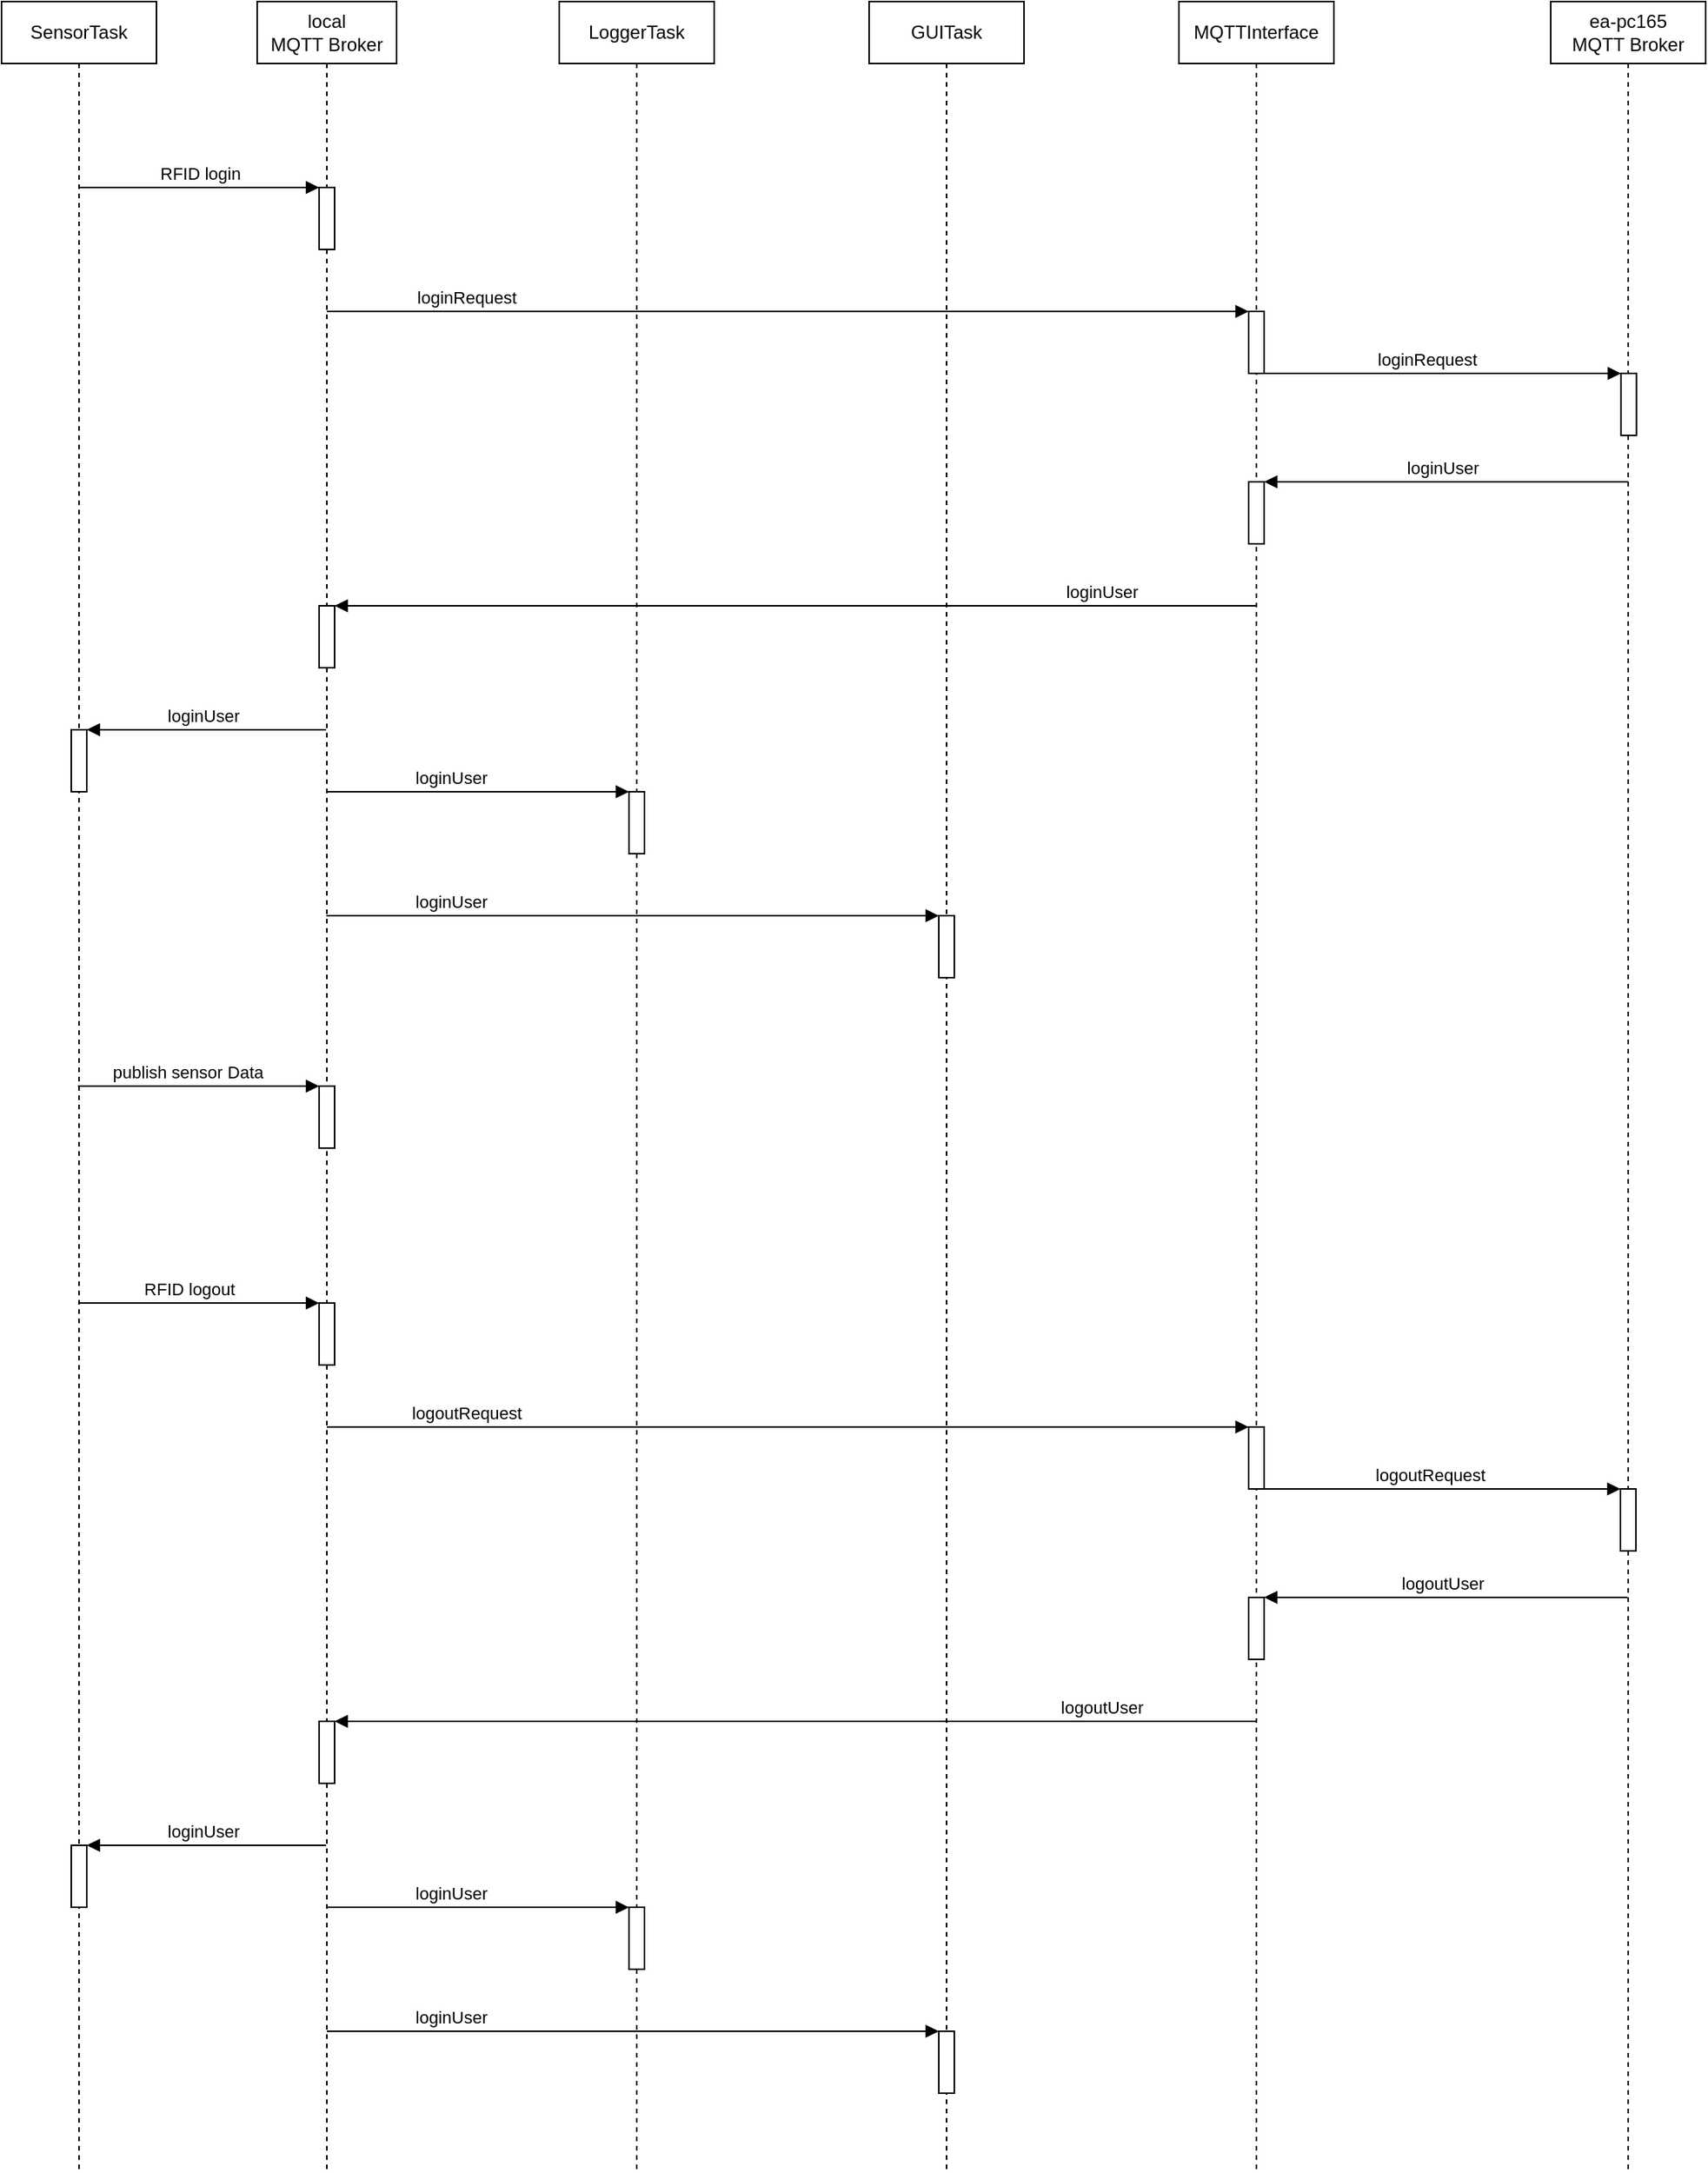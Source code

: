 <mxfile version="13.3.9" type="device"><diagram id="ISxnMp-Fy8uTFTVjUM56" name="Page-1"><mxGraphModel dx="2679" dy="1210" grid="1" gridSize="10" guides="1" tooltips="1" connect="1" arrows="1" fold="1" page="1" pageScale="1" pageWidth="827" pageHeight="1169" math="0" shadow="0"><root><mxCell id="0"/><mxCell id="1" parent="0"/><mxCell id="YKWhM8yWOBJhmGUp08ay-1" value="SensorTask" style="shape=umlLifeline;perimeter=lifelinePerimeter;whiteSpace=wrap;html=1;container=1;collapsible=0;recursiveResize=0;outlineConnect=0;" parent="1" vertex="1"><mxGeometry x="30" y="80" width="100" height="1400" as="geometry"/></mxCell><mxCell id="bDnNi78fbnbWB-HkFFon-29" value="" style="html=1;points=[];perimeter=orthogonalPerimeter;" parent="YKWhM8yWOBJhmGUp08ay-1" vertex="1"><mxGeometry x="45" y="470" width="10" height="40" as="geometry"/></mxCell><mxCell id="L9fpddsCsszkx4FHZnZl-3" value="" style="html=1;points=[];perimeter=orthogonalPerimeter;" vertex="1" parent="YKWhM8yWOBJhmGUp08ay-1"><mxGeometry x="45" y="1190" width="10" height="40" as="geometry"/></mxCell><mxCell id="YKWhM8yWOBJhmGUp08ay-2" value="LoggerTask" style="shape=umlLifeline;perimeter=lifelinePerimeter;whiteSpace=wrap;html=1;container=1;collapsible=0;recursiveResize=0;outlineConnect=0;" parent="1" vertex="1"><mxGeometry x="390" y="80" width="100" height="1400" as="geometry"/></mxCell><mxCell id="bDnNi78fbnbWB-HkFFon-38" value="" style="html=1;points=[];perimeter=orthogonalPerimeter;" parent="YKWhM8yWOBJhmGUp08ay-2" vertex="1"><mxGeometry x="45" y="510" width="10" height="40" as="geometry"/></mxCell><mxCell id="L9fpddsCsszkx4FHZnZl-4" value="" style="html=1;points=[];perimeter=orthogonalPerimeter;" vertex="1" parent="YKWhM8yWOBJhmGUp08ay-2"><mxGeometry x="45" y="1230" width="10" height="40" as="geometry"/></mxCell><mxCell id="YKWhM8yWOBJhmGUp08ay-4" value="MQTTInterface" style="shape=umlLifeline;perimeter=lifelinePerimeter;whiteSpace=wrap;html=1;container=1;collapsible=0;recursiveResize=0;outlineConnect=0;" parent="1" vertex="1"><mxGeometry x="790" y="80" width="100" height="1400" as="geometry"/></mxCell><mxCell id="bDnNi78fbnbWB-HkFFon-24" value="" style="html=1;points=[];perimeter=orthogonalPerimeter;" parent="YKWhM8yWOBJhmGUp08ay-4" vertex="1"><mxGeometry x="45" y="310" width="10" height="40" as="geometry"/></mxCell><mxCell id="bDnNi78fbnbWB-HkFFon-47" value="" style="html=1;points=[];perimeter=orthogonalPerimeter;" parent="YKWhM8yWOBJhmGUp08ay-4" vertex="1"><mxGeometry x="45" y="200" width="10" height="40" as="geometry"/></mxCell><mxCell id="L9fpddsCsszkx4FHZnZl-5" value="" style="html=1;points=[];perimeter=orthogonalPerimeter;" vertex="1" parent="YKWhM8yWOBJhmGUp08ay-4"><mxGeometry x="45" y="1030" width="10" height="40" as="geometry"/></mxCell><mxCell id="L9fpddsCsszkx4FHZnZl-6" value="" style="html=1;points=[];perimeter=orthogonalPerimeter;" vertex="1" parent="YKWhM8yWOBJhmGUp08ay-4"><mxGeometry x="45" y="920" width="10" height="40" as="geometry"/></mxCell><mxCell id="YKWhM8yWOBJhmGUp08ay-5" value="GUITask" style="shape=umlLifeline;perimeter=lifelinePerimeter;whiteSpace=wrap;html=1;container=1;collapsible=0;recursiveResize=0;outlineConnect=0;" parent="1" vertex="1"><mxGeometry x="590" y="80" width="100" height="1400" as="geometry"/></mxCell><mxCell id="bDnNi78fbnbWB-HkFFon-41" value="" style="html=1;points=[];perimeter=orthogonalPerimeter;" parent="YKWhM8yWOBJhmGUp08ay-5" vertex="1"><mxGeometry x="45.0" y="590" width="10" height="40" as="geometry"/></mxCell><mxCell id="L9fpddsCsszkx4FHZnZl-7" value="" style="html=1;points=[];perimeter=orthogonalPerimeter;" vertex="1" parent="YKWhM8yWOBJhmGUp08ay-5"><mxGeometry x="45" y="1310" width="10" height="40" as="geometry"/></mxCell><mxCell id="YKWhM8yWOBJhmGUp08ay-29" value="ea-pc165 &lt;br&gt;MQTT Broker" style="shape=umlLifeline;perimeter=lifelinePerimeter;whiteSpace=wrap;html=1;container=1;collapsible=0;recursiveResize=0;outlineConnect=0;" parent="1" vertex="1"><mxGeometry x="1030" y="80" width="100" height="1400" as="geometry"/></mxCell><mxCell id="L9fpddsCsszkx4FHZnZl-1" value="" style="html=1;points=[];perimeter=orthogonalPerimeter;" vertex="1" parent="YKWhM8yWOBJhmGUp08ay-29"><mxGeometry x="45.33" y="240" width="10" height="40" as="geometry"/></mxCell><mxCell id="L9fpddsCsszkx4FHZnZl-8" value="" style="html=1;points=[];perimeter=orthogonalPerimeter;" vertex="1" parent="YKWhM8yWOBJhmGUp08ay-29"><mxGeometry x="45.0" y="960" width="10" height="40" as="geometry"/></mxCell><mxCell id="bDnNi78fbnbWB-HkFFon-1" value="local &lt;br&gt;MQTT Broker" style="shape=umlLifeline;perimeter=lifelinePerimeter;whiteSpace=wrap;html=1;container=1;collapsible=0;recursiveResize=0;outlineConnect=0;" parent="1" vertex="1"><mxGeometry x="195" y="80" width="90" height="1400" as="geometry"/></mxCell><mxCell id="bDnNi78fbnbWB-HkFFon-27" value="" style="html=1;points=[];perimeter=orthogonalPerimeter;" parent="bDnNi78fbnbWB-HkFFon-1" vertex="1"><mxGeometry x="40" y="390" width="10" height="40" as="geometry"/></mxCell><mxCell id="L9fpddsCsszkx4FHZnZl-9" value="" style="html=1;points=[];perimeter=orthogonalPerimeter;" vertex="1" parent="bDnNi78fbnbWB-HkFFon-1"><mxGeometry x="40" y="1110" width="10" height="40" as="geometry"/></mxCell><mxCell id="L9fpddsCsszkx4FHZnZl-15" value="" style="html=1;points=[];perimeter=orthogonalPerimeter;" vertex="1" parent="bDnNi78fbnbWB-HkFFon-1"><mxGeometry x="40" y="840" width="10" height="40" as="geometry"/></mxCell><mxCell id="L9fpddsCsszkx4FHZnZl-18" value="logoutRequest" style="html=1;verticalAlign=bottom;endArrow=block;entryX=0;entryY=0;" edge="1" parent="bDnNi78fbnbWB-HkFFon-1" target="L9fpddsCsszkx4FHZnZl-8"><mxGeometry x="-0.064" relative="1" as="geometry"><mxPoint x="649.071" y="960" as="sourcePoint"/><mxPoint as="offset"/></mxGeometry></mxCell><mxCell id="L9fpddsCsszkx4FHZnZl-19" value="" style="html=1;points=[];perimeter=orthogonalPerimeter;" vertex="1" parent="bDnNi78fbnbWB-HkFFon-1"><mxGeometry x="40" y="700" width="10" height="40" as="geometry"/></mxCell><mxCell id="L9fpddsCsszkx4FHZnZl-20" value="publish sensor Data" style="html=1;verticalAlign=bottom;endArrow=block;entryX=0;entryY=0;" edge="1" parent="bDnNi78fbnbWB-HkFFon-1" target="L9fpddsCsszkx4FHZnZl-19"><mxGeometry x="-0.092" relative="1" as="geometry"><mxPoint x="-115.676" y="700" as="sourcePoint"/><mxPoint as="offset"/></mxGeometry></mxCell><mxCell id="bDnNi78fbnbWB-HkFFon-25" value="loginUser" style="html=1;verticalAlign=bottom;endArrow=block;entryX=1;entryY=0;" parent="1" target="bDnNi78fbnbWB-HkFFon-24" edge="1"><mxGeometry x="0.021" relative="1" as="geometry"><mxPoint x="1080" y="390" as="sourcePoint"/><mxPoint as="offset"/></mxGeometry></mxCell><mxCell id="bDnNi78fbnbWB-HkFFon-28" value="loginUser" style="html=1;verticalAlign=bottom;endArrow=block;entryX=1;entryY=0;" parent="1" target="bDnNi78fbnbWB-HkFFon-27" edge="1"><mxGeometry x="-0.665" relative="1" as="geometry"><mxPoint x="839.5" y="470.0" as="sourcePoint"/><mxPoint as="offset"/></mxGeometry></mxCell><mxCell id="bDnNi78fbnbWB-HkFFon-30" value="loginUser" style="html=1;verticalAlign=bottom;endArrow=block;entryX=1;entryY=0;" parent="1" target="bDnNi78fbnbWB-HkFFon-29" edge="1"><mxGeometry x="0.029" relative="1" as="geometry"><mxPoint x="239.5" y="550" as="sourcePoint"/><mxPoint as="offset"/></mxGeometry></mxCell><mxCell id="bDnNi78fbnbWB-HkFFon-39" value="loginUser" style="html=1;verticalAlign=bottom;endArrow=block;entryX=0;entryY=0;" parent="1" target="bDnNi78fbnbWB-HkFFon-38" edge="1"><mxGeometry x="-0.179" relative="1" as="geometry"><mxPoint x="239.667" y="590" as="sourcePoint"/><mxPoint as="offset"/></mxGeometry></mxCell><mxCell id="bDnNi78fbnbWB-HkFFon-42" value="loginUser" style="html=1;verticalAlign=bottom;endArrow=block;entryX=0;entryY=0;" parent="1" target="bDnNi78fbnbWB-HkFFon-41" edge="1"><mxGeometry x="-0.595" relative="1" as="geometry"><mxPoint x="239.667" y="670" as="sourcePoint"/><mxPoint as="offset"/></mxGeometry></mxCell><mxCell id="bDnNi78fbnbWB-HkFFon-43" value="" style="html=1;points=[];perimeter=orthogonalPerimeter;" parent="1" vertex="1"><mxGeometry x="235" y="200" width="10" height="40" as="geometry"/></mxCell><mxCell id="bDnNi78fbnbWB-HkFFon-44" value="RFID login" style="html=1;verticalAlign=bottom;endArrow=block;entryX=0;entryY=0;" parent="1" target="bDnNi78fbnbWB-HkFFon-43" edge="1"><mxGeometry relative="1" as="geometry"><mxPoint x="80" y="200" as="sourcePoint"/></mxGeometry></mxCell><mxCell id="bDnNi78fbnbWB-HkFFon-48" value="loginRequest" style="html=1;verticalAlign=bottom;endArrow=block;entryX=0;entryY=0;" parent="1" source="bDnNi78fbnbWB-HkFFon-1" target="bDnNi78fbnbWB-HkFFon-47" edge="1"><mxGeometry x="-0.697" relative="1" as="geometry"><mxPoint x="365" y="280" as="sourcePoint"/><mxPoint as="offset"/></mxGeometry></mxCell><mxCell id="L9fpddsCsszkx4FHZnZl-2" value="loginRequest" style="html=1;verticalAlign=bottom;endArrow=block;entryX=0;entryY=0;" edge="1" parent="1" target="L9fpddsCsszkx4FHZnZl-1" source="YKWhM8yWOBJhmGUp08ay-4"><mxGeometry x="-0.064" relative="1" as="geometry"><mxPoint x="479.997" y="320.0" as="sourcePoint"/><mxPoint as="offset"/></mxGeometry></mxCell><mxCell id="L9fpddsCsszkx4FHZnZl-16" value="RFID logout" style="html=1;verticalAlign=bottom;endArrow=block;entryX=0;entryY=0;" edge="1" parent="1" target="L9fpddsCsszkx4FHZnZl-15" source="YKWhM8yWOBJhmGUp08ay-1"><mxGeometry x="-0.097" relative="1" as="geometry"><mxPoint x="85" y="920" as="sourcePoint"/><mxPoint x="1" as="offset"/></mxGeometry></mxCell><mxCell id="L9fpddsCsszkx4FHZnZl-11" value="logoutUser" style="html=1;verticalAlign=bottom;endArrow=block;entryX=1;entryY=0;" edge="1" parent="1" target="L9fpddsCsszkx4FHZnZl-9" source="YKWhM8yWOBJhmGUp08ay-4"><mxGeometry x="-0.665" relative="1" as="geometry"><mxPoint x="844.5" y="1190" as="sourcePoint"/><mxPoint as="offset"/></mxGeometry></mxCell><mxCell id="L9fpddsCsszkx4FHZnZl-10" value="logoutUser" style="html=1;verticalAlign=bottom;endArrow=block;entryX=1;entryY=0;" edge="1" parent="1" target="L9fpddsCsszkx4FHZnZl-5" source="YKWhM8yWOBJhmGUp08ay-29"><mxGeometry x="0.021" relative="1" as="geometry"><mxPoint x="1085" y="1110" as="sourcePoint"/><mxPoint as="offset"/></mxGeometry></mxCell><mxCell id="L9fpddsCsszkx4FHZnZl-17" value="logoutRequest" style="html=1;verticalAlign=bottom;endArrow=block;entryX=0;entryY=0;" edge="1" parent="1" target="L9fpddsCsszkx4FHZnZl-6" source="bDnNi78fbnbWB-HkFFon-1"><mxGeometry x="-0.697" relative="1" as="geometry"><mxPoint x="244.071" y="1000" as="sourcePoint"/><mxPoint as="offset"/></mxGeometry></mxCell><mxCell id="L9fpddsCsszkx4FHZnZl-12" value="loginUser" style="html=1;verticalAlign=bottom;endArrow=block;entryX=1;entryY=0;" edge="1" parent="1" target="L9fpddsCsszkx4FHZnZl-3" source="bDnNi78fbnbWB-HkFFon-1"><mxGeometry x="0.029" relative="1" as="geometry"><mxPoint x="244.5" y="1270" as="sourcePoint"/><mxPoint as="offset"/></mxGeometry></mxCell><mxCell id="L9fpddsCsszkx4FHZnZl-13" value="loginUser" style="html=1;verticalAlign=bottom;endArrow=block;entryX=0;entryY=0;" edge="1" parent="1" target="L9fpddsCsszkx4FHZnZl-4" source="bDnNi78fbnbWB-HkFFon-1"><mxGeometry x="-0.179" relative="1" as="geometry"><mxPoint x="244.667" y="1310.0" as="sourcePoint"/><mxPoint as="offset"/></mxGeometry></mxCell><mxCell id="L9fpddsCsszkx4FHZnZl-14" value="loginUser" style="html=1;verticalAlign=bottom;endArrow=block;entryX=0;entryY=0;" edge="1" parent="1" target="L9fpddsCsszkx4FHZnZl-7" source="bDnNi78fbnbWB-HkFFon-1"><mxGeometry x="-0.595" relative="1" as="geometry"><mxPoint x="244.667" y="1390.0" as="sourcePoint"/><mxPoint as="offset"/></mxGeometry></mxCell></root></mxGraphModel></diagram></mxfile>